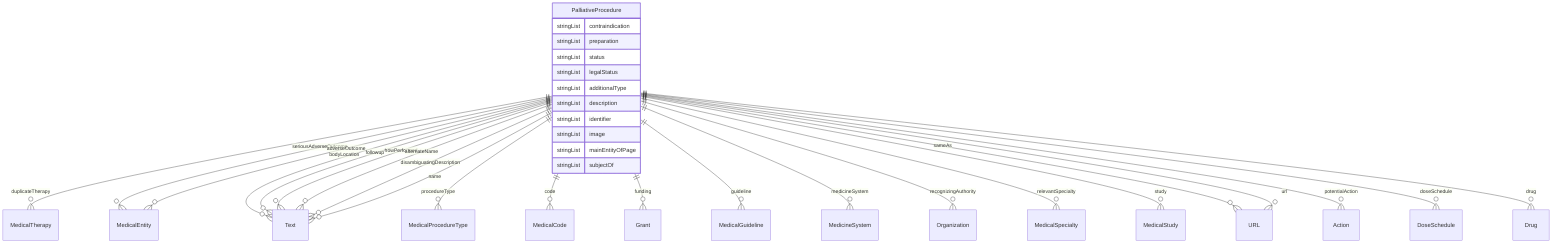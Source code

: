 erDiagram
PalliativeProcedure {
    stringList contraindication  
    stringList preparation  
    stringList status  
    stringList legalStatus  
    stringList additionalType  
    stringList description  
    stringList identifier  
    stringList image  
    stringList mainEntityOfPage  
    stringList subjectOf  
}

PalliativeProcedure ||--}o MedicalTherapy : "duplicateTherapy"
PalliativeProcedure ||--}o MedicalEntity : "seriousAdverseOutcome"
PalliativeProcedure ||--}o Text : "bodyLocation"
PalliativeProcedure ||--}o Text : "followup"
PalliativeProcedure ||--}o Text : "howPerformed"
PalliativeProcedure ||--}o MedicalProcedureType : "procedureType"
PalliativeProcedure ||--}o MedicalCode : "code"
PalliativeProcedure ||--}o Grant : "funding"
PalliativeProcedure ||--}o MedicalGuideline : "guideline"
PalliativeProcedure ||--}o MedicineSystem : "medicineSystem"
PalliativeProcedure ||--}o Organization : "recognizingAuthority"
PalliativeProcedure ||--}o MedicalSpecialty : "relevantSpecialty"
PalliativeProcedure ||--}o MedicalStudy : "study"
PalliativeProcedure ||--}o Text : "alternateName"
PalliativeProcedure ||--}o Text : "disambiguatingDescription"
PalliativeProcedure ||--}o Text : "name"
PalliativeProcedure ||--}o URL : "sameAs"
PalliativeProcedure ||--}o Action : "potentialAction"
PalliativeProcedure ||--}o URL : "url"
PalliativeProcedure ||--}o MedicalEntity : "adverseOutcome"
PalliativeProcedure ||--}o DoseSchedule : "doseSchedule"
PalliativeProcedure ||--}o Drug : "drug"